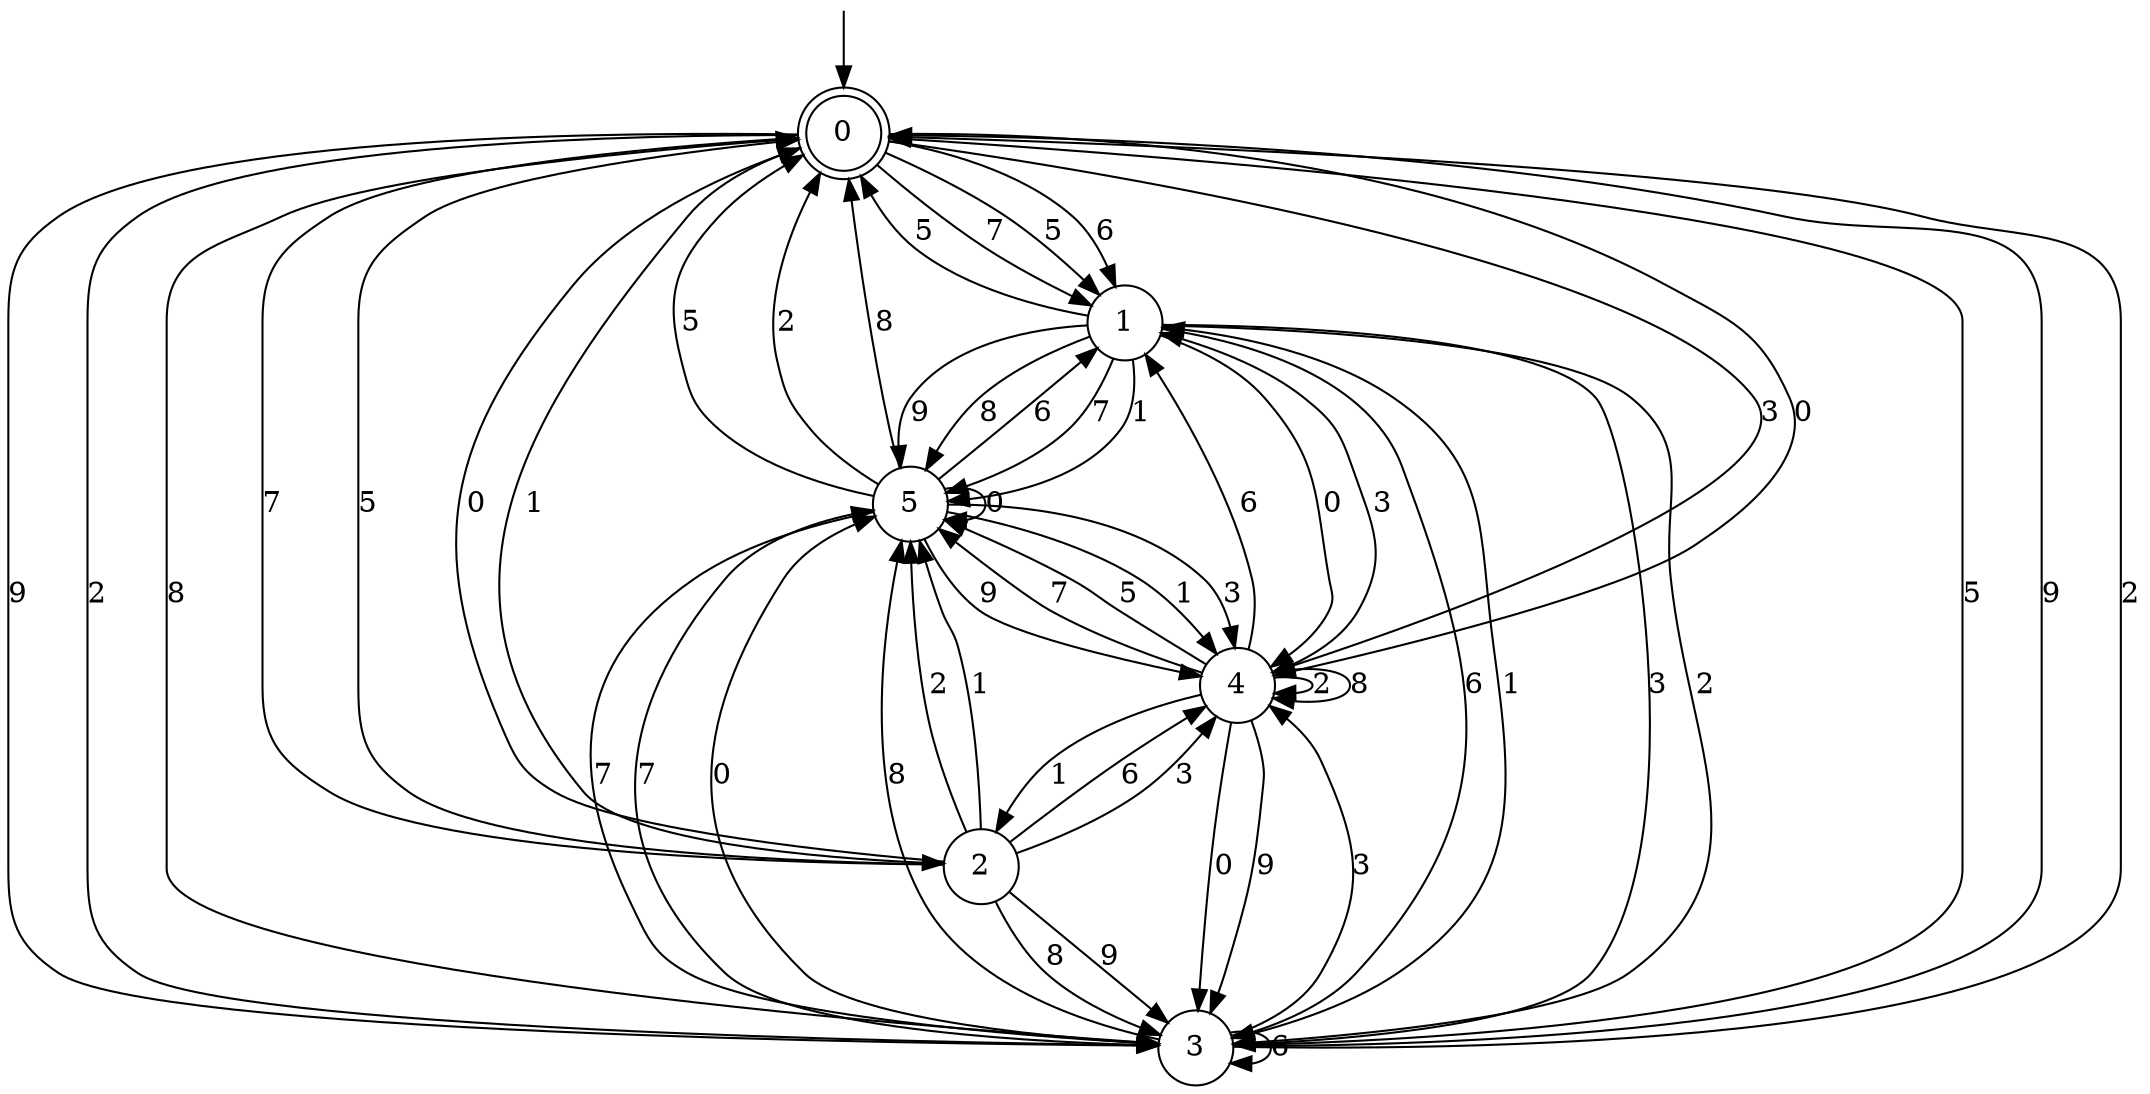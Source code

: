 digraph g {

	s0 [shape="doublecircle" label="0"];
	s1 [shape="circle" label="1"];
	s2 [shape="circle" label="2"];
	s3 [shape="circle" label="3"];
	s4 [shape="circle" label="4"];
	s5 [shape="circle" label="5"];
	s0 -> s1 [label="7"];
	s0 -> s1 [label="5"];
	s0 -> s2 [label="1"];
	s0 -> s3 [label="9"];
	s0 -> s1 [label="6"];
	s0 -> s4 [label="3"];
	s0 -> s4 [label="0"];
	s0 -> s3 [label="2"];
	s0 -> s3 [label="8"];
	s1 -> s5 [label="7"];
	s1 -> s0 [label="5"];
	s1 -> s5 [label="1"];
	s1 -> s5 [label="9"];
	s1 -> s3 [label="6"];
	s1 -> s3 [label="3"];
	s1 -> s4 [label="0"];
	s1 -> s3 [label="2"];
	s1 -> s5 [label="8"];
	s2 -> s0 [label="7"];
	s2 -> s0 [label="5"];
	s2 -> s5 [label="1"];
	s2 -> s3 [label="9"];
	s2 -> s4 [label="6"];
	s2 -> s4 [label="3"];
	s2 -> s0 [label="0"];
	s2 -> s5 [label="2"];
	s2 -> s3 [label="8"];
	s3 -> s5 [label="7"];
	s3 -> s0 [label="5"];
	s3 -> s1 [label="1"];
	s3 -> s0 [label="9"];
	s3 -> s3 [label="6"];
	s3 -> s4 [label="3"];
	s3 -> s5 [label="0"];
	s3 -> s0 [label="2"];
	s3 -> s5 [label="8"];
	s4 -> s5 [label="7"];
	s4 -> s5 [label="5"];
	s4 -> s2 [label="1"];
	s4 -> s3 [label="9"];
	s4 -> s1 [label="6"];
	s4 -> s1 [label="3"];
	s4 -> s3 [label="0"];
	s4 -> s4 [label="2"];
	s4 -> s4 [label="8"];
	s5 -> s3 [label="7"];
	s5 -> s0 [label="5"];
	s5 -> s4 [label="1"];
	s5 -> s4 [label="9"];
	s5 -> s1 [label="6"];
	s5 -> s4 [label="3"];
	s5 -> s5 [label="0"];
	s5 -> s0 [label="2"];
	s5 -> s0 [label="8"];

__start0 [label="" shape="none" width="0" height="0"];
__start0 -> s0;

}
